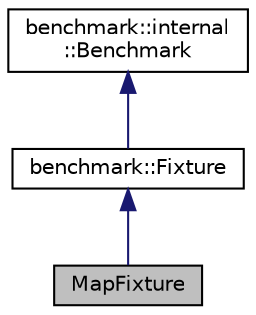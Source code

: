 digraph "MapFixture"
{
 // LATEX_PDF_SIZE
  edge [fontname="Helvetica",fontsize="10",labelfontname="Helvetica",labelfontsize="10"];
  node [fontname="Helvetica",fontsize="10",shape=record];
  Node1 [label="MapFixture",height=0.2,width=0.4,color="black", fillcolor="grey75", style="filled", fontcolor="black",tooltip=" "];
  Node2 -> Node1 [dir="back",color="midnightblue",fontsize="10",style="solid",fontname="Helvetica"];
  Node2 [label="benchmark::Fixture",height=0.2,width=0.4,color="black", fillcolor="white", style="filled",URL="$classbenchmark_1_1Fixture.html",tooltip=" "];
  Node3 -> Node2 [dir="back",color="midnightblue",fontsize="10",style="solid",fontname="Helvetica"];
  Node3 [label="benchmark::internal\l::Benchmark",height=0.2,width=0.4,color="black", fillcolor="white", style="filled",URL="$classbenchmark_1_1internal_1_1Benchmark.html",tooltip=" "];
}
